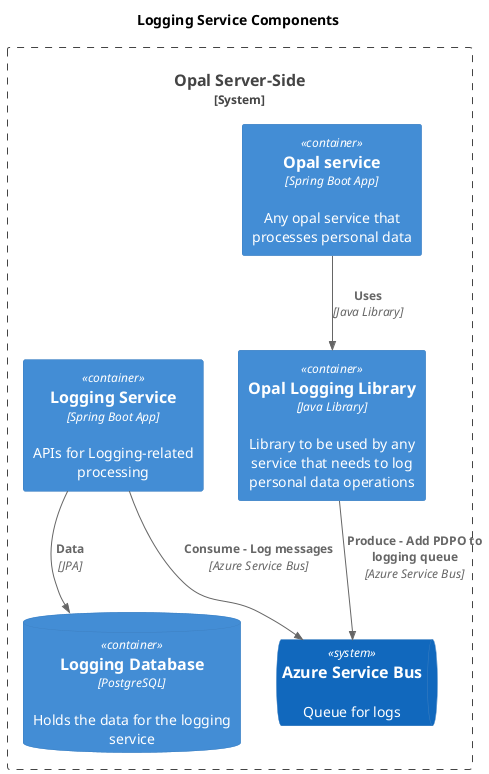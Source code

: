 
@startuml
!include <C4/C4_Container>

title
<b>Logging Service Components</b>
end title


System_Boundary(server, "Opal Server-Side"){
 Container(loggingLibrary, "Opal Logging Library", "Java Library", "Library to be used by any service that needs to log personal data operations")
  Container(opalService, "Opal service", "Spring Boot App", "Any opal service that processes personal data")
  Container(loggingService, "Logging Service", "Spring Boot App", "APIs for Logging-related processing")
  ContainerDb(loggingDb, "Logging Database", "PostgreSQL", "Holds the data for the logging service")
  SystemQueue(loggingQueue, "Azure Service Bus", "Queue for logs")

}
Rel(opalService, loggingLibrary, "Uses", "Java Library")
Rel(loggingLibrary, loggingQueue, "Produce - Add PDPO to logging queue", "Azure Service Bus")

Rel(loggingService, loggingQueue, "Consume - Log messages", "Azure Service Bus")
Rel(loggingService, loggingDb, "Data", "JPA")

@enduml